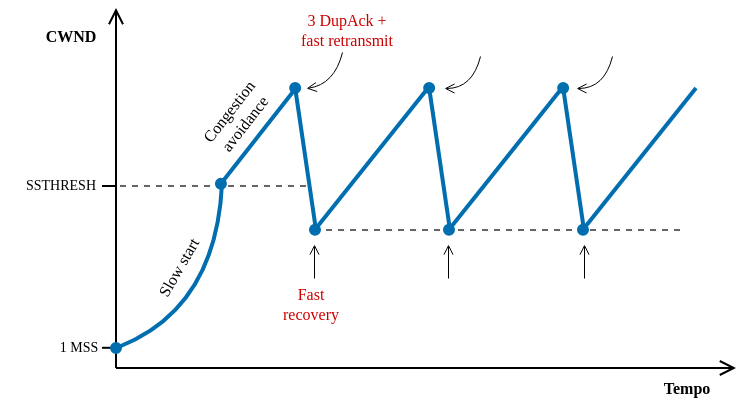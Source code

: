 <mxfile version="20.2.3" type="device"><diagram id="AzqDClET7dcJzGsHR13M" name="Page-1"><mxGraphModel dx="583" dy="300" grid="1" gridSize="10" guides="1" tooltips="1" connect="1" arrows="1" fold="1" page="1" pageScale="1" pageWidth="827" pageHeight="1169" math="0" shadow="0"><root><mxCell id="0"/><mxCell id="1" parent="0"/><mxCell id="4LlHewgeZpNHde9opoDH-20" value="" style="endArrow=none;dashed=1;html=1;strokeWidth=1;rounded=0;shadow=0;fontFamily=Bahnschrift;fontSize=8;fontColor=#000000;startSize=0;endSize=6;sourcePerimeterSpacing=0;jumpSize=6;strokeColor=#000000;opacity=60;" edge="1" parent="1"><mxGeometry width="50" height="50" relative="1" as="geometry"><mxPoint x="339" y="211" as="sourcePoint"/><mxPoint x="523" y="211" as="targetPoint"/></mxGeometry></mxCell><mxCell id="uaC6J0QnaKZKQnQRaUaz-80" value="" style="endArrow=none;dashed=1;html=1;strokeWidth=1;rounded=0;shadow=0;fontFamily=Bahnschrift;fontSize=8;fontColor=#000000;startSize=0;endSize=6;sourcePerimeterSpacing=0;jumpSize=6;strokeColor=#000000;opacity=60;" parent="1" edge="1"><mxGeometry width="50" height="50" relative="1" as="geometry"><mxPoint x="242" y="189" as="sourcePoint"/><mxPoint x="337" y="189" as="targetPoint"/></mxGeometry></mxCell><mxCell id="uaC6J0QnaKZKQnQRaUaz-74" value="" style="endArrow=open;html=1;rounded=0;fontFamily=Bahnschrift;fontSize=8;fontColor=#000000;startSize=14;endSize=6;strokeColor=#000000;curved=1;strokeWidth=1;endFill=0;" parent="1" edge="1"><mxGeometry width="50" height="50" relative="1" as="geometry"><mxPoint x="240" y="280" as="sourcePoint"/><mxPoint x="240" y="100" as="targetPoint"/></mxGeometry></mxCell><mxCell id="uaC6J0QnaKZKQnQRaUaz-75" value="" style="endArrow=open;html=1;rounded=0;fontFamily=Bahnschrift;fontSize=8;fontColor=#000000;startSize=14;endSize=6;strokeColor=#000000;curved=1;strokeWidth=1;endFill=0;" parent="1" edge="1"><mxGeometry width="50" height="50" relative="1" as="geometry"><mxPoint x="240" y="280" as="sourcePoint"/><mxPoint x="550" y="280" as="targetPoint"/></mxGeometry></mxCell><mxCell id="uaC6J0QnaKZKQnQRaUaz-78" value="Slow start" style="text;html=1;align=center;verticalAlign=middle;resizable=0;points=[];autosize=1;strokeColor=none;fillColor=none;fontSize=8;fontFamily=Bahnschrift;fontColor=#000000;rotation=-60;" parent="1" vertex="1"><mxGeometry x="241" y="220" width="60" height="20" as="geometry"/></mxCell><mxCell id="uaC6J0QnaKZKQnQRaUaz-79" value="&lt;div&gt;Congestion&lt;/div&gt;&lt;div&gt;avoidance&lt;/div&gt;" style="text;html=1;align=center;verticalAlign=middle;resizable=0;points=[];autosize=1;strokeColor=none;fillColor=none;fontSize=8;fontFamily=Bahnschrift;fontColor=#000000;rotation=-52.1;" parent="1" vertex="1"><mxGeometry x="270" y="140" width="60" height="30" as="geometry"/></mxCell><mxCell id="uaC6J0QnaKZKQnQRaUaz-82" value="1 MSS" style="text;html=1;align=center;verticalAlign=middle;resizable=0;points=[];autosize=1;strokeColor=none;fillColor=none;fontSize=7;fontFamily=Bahnschrift;fontColor=#000000;" parent="1" vertex="1"><mxGeometry x="201" y="260" width="40" height="20" as="geometry"/></mxCell><mxCell id="uaC6J0QnaKZKQnQRaUaz-83" value="" style="endArrow=none;html=1;rounded=0;shadow=0;fontFamily=Bahnschrift;fontSize=8;fontColor=#000000;startSize=0;endSize=6;sourcePerimeterSpacing=0;strokeColor=#000000;strokeWidth=1;jumpSize=6;" parent="1" edge="1"><mxGeometry width="50" height="50" relative="1" as="geometry"><mxPoint x="233" y="189" as="sourcePoint"/><mxPoint x="240" y="189" as="targetPoint"/></mxGeometry></mxCell><mxCell id="uaC6J0QnaKZKQnQRaUaz-84" value="" style="endArrow=none;html=1;rounded=0;shadow=0;fontFamily=Bahnschrift;fontSize=8;fontColor=#000000;startSize=0;endSize=6;sourcePerimeterSpacing=0;strokeColor=#000000;strokeWidth=1;jumpSize=6;" parent="1" edge="1"><mxGeometry width="50" height="50" relative="1" as="geometry"><mxPoint x="233" y="269.9" as="sourcePoint"/><mxPoint x="240" y="269.9" as="targetPoint"/></mxGeometry></mxCell><mxCell id="uaC6J0QnaKZKQnQRaUaz-85" value="CWND" style="text;html=1;align=center;verticalAlign=middle;resizable=0;points=[];autosize=1;strokeColor=none;fillColor=none;fontSize=8;fontFamily=Bahnschrift;fontColor=#000000;fontStyle=1" parent="1" vertex="1"><mxGeometry x="192" y="104" width="50" height="20" as="geometry"/></mxCell><mxCell id="uaC6J0QnaKZKQnQRaUaz-86" value="Tempo" style="text;html=1;align=center;verticalAlign=middle;resizable=0;points=[];autosize=1;strokeColor=none;fillColor=none;fontSize=8;fontFamily=Bahnschrift;fontColor=#000000;fontStyle=1" parent="1" vertex="1"><mxGeometry x="500" y="280" width="50" height="20" as="geometry"/></mxCell><mxCell id="uaC6J0QnaKZKQnQRaUaz-76" value="" style="endArrow=none;html=1;rounded=0;fontFamily=Bahnschrift;fontSize=8;fontColor=#000000;startSize=4;endSize=14;strokeColor=#006EAF;strokeWidth=2;curved=1;fillColor=#1ba1e2;startArrow=oval;startFill=1;" parent="1" edge="1"><mxGeometry width="50" height="50" relative="1" as="geometry"><mxPoint x="240" y="270" as="sourcePoint"/><mxPoint x="293" y="188" as="targetPoint"/><Array as="points"><mxPoint x="290" y="250"/></Array></mxGeometry></mxCell><mxCell id="4LlHewgeZpNHde9opoDH-2" value="" style="endArrow=none;html=1;fontFamily=Bahnschrift;fontSize=8;fontColor=#000000;startSize=0;endSize=14;strokeColor=#006EAF;strokeWidth=2;fillColor=#1ba1e2;rounded=0;jumpSize=6;shadow=0;sourcePerimeterSpacing=0;startArrow=circle;startFill=1;" edge="1" parent="1"><mxGeometry width="50" height="50" relative="1" as="geometry"><mxPoint x="329" y="136" as="sourcePoint"/><mxPoint x="340" y="211" as="targetPoint"/></mxGeometry></mxCell><mxCell id="4LlHewgeZpNHde9opoDH-9" value="SSTHRESH" style="text;html=1;align=center;verticalAlign=middle;resizable=0;points=[];autosize=1;strokeColor=none;fillColor=none;fontSize=7;fontFamily=Bahnschrift;fontColor=#000000;" vertex="1" parent="1"><mxGeometry x="182" y="179" width="60" height="20" as="geometry"/></mxCell><mxCell id="uaC6J0QnaKZKQnQRaUaz-77" value="" style="endArrow=none;html=1;fontFamily=Bahnschrift;fontSize=8;fontColor=#000000;startSize=0;endSize=14;strokeColor=#006EAF;strokeWidth=2;fillColor=#1ba1e2;rounded=0;jumpSize=6;shadow=0;sourcePerimeterSpacing=0;startArrow=circle;startFill=1;" parent="1" edge="1"><mxGeometry width="50" height="50" relative="1" as="geometry"><mxPoint x="290" y="191" as="sourcePoint"/><mxPoint x="330" y="140" as="targetPoint"/></mxGeometry></mxCell><mxCell id="4LlHewgeZpNHde9opoDH-17" value="" style="endArrow=none;html=1;fontFamily=Bahnschrift;fontSize=8;fontColor=#000000;startSize=0;endSize=14;strokeColor=#006EAF;strokeWidth=2;fillColor=#1ba1e2;rounded=0;jumpSize=6;shadow=0;sourcePerimeterSpacing=0;startArrow=circle;startFill=1;" edge="1" parent="1"><mxGeometry width="50" height="50" relative="1" as="geometry"><mxPoint x="337" y="214" as="sourcePoint"/><mxPoint x="396" y="140" as="targetPoint"/></mxGeometry></mxCell><mxCell id="4LlHewgeZpNHde9opoDH-18" value="" style="endArrow=none;html=1;fontFamily=Bahnschrift;fontSize=8;fontColor=#000000;startSize=0;endSize=14;strokeColor=#006EAF;strokeWidth=2;fillColor=#1ba1e2;rounded=0;jumpSize=6;shadow=0;sourcePerimeterSpacing=0;startArrow=circle;startFill=1;" edge="1" parent="1"><mxGeometry width="50" height="50" relative="1" as="geometry"><mxPoint x="396" y="136" as="sourcePoint"/><mxPoint x="407" y="211" as="targetPoint"/></mxGeometry></mxCell><mxCell id="4LlHewgeZpNHde9opoDH-19" value="" style="endArrow=none;html=1;fontFamily=Bahnschrift;fontSize=8;fontColor=#000000;startSize=0;endSize=14;strokeColor=#006EAF;strokeWidth=2;fillColor=#1ba1e2;rounded=0;jumpSize=6;shadow=0;sourcePerimeterSpacing=0;startArrow=circle;startFill=1;" edge="1" parent="1"><mxGeometry width="50" height="50" relative="1" as="geometry"><mxPoint x="404.0" y="214" as="sourcePoint"/><mxPoint x="463" y="140" as="targetPoint"/></mxGeometry></mxCell><mxCell id="4LlHewgeZpNHde9opoDH-21" value="&lt;div&gt;Fast&lt;/div&gt;&lt;div&gt;recovery&lt;/div&gt;" style="text;html=1;align=center;verticalAlign=middle;resizable=0;points=[];autosize=1;strokeColor=none;fillColor=none;fontSize=8;fontColor=#CC0000;fontFamily=Bahnschrift;" vertex="1" parent="1"><mxGeometry x="312" y="233" width="50" height="30" as="geometry"/></mxCell><mxCell id="4LlHewgeZpNHde9opoDH-22" value="&lt;div&gt;3 DupAck +&lt;/div&gt;&lt;div&gt;fast retransmit&lt;br&gt;&lt;/div&gt;" style="text;html=1;align=center;verticalAlign=middle;resizable=0;points=[];autosize=1;strokeColor=none;fillColor=none;fontSize=8;fontColor=#CC0000;fontFamily=Bahnschrift;rotation=0;" vertex="1" parent="1"><mxGeometry x="315" y="96" width="80" height="30" as="geometry"/></mxCell><mxCell id="4LlHewgeZpNHde9opoDH-24" value="" style="endArrow=none;html=1;fontFamily=Bahnschrift;fontSize=6;fontColor=#CC0000;curved=1;sketch=0;endFill=0;shadow=0;endSize=4;strokeColor=default;strokeWidth=0.5;startSize=4;startArrow=open;startFill=0;" edge="1" parent="1"><mxGeometry width="50" height="50" relative="1" as="geometry"><mxPoint x="335" y="140" as="sourcePoint"/><mxPoint x="353" y="122" as="targetPoint"/><Array as="points"><mxPoint x="349" y="138"/></Array></mxGeometry></mxCell><mxCell id="4LlHewgeZpNHde9opoDH-27" value="" style="endArrow=none;html=1;fontFamily=Bahnschrift;fontSize=8;fontColor=#000000;startSize=0;endSize=14;strokeColor=#006EAF;strokeWidth=2;fillColor=#1ba1e2;rounded=0;jumpSize=6;shadow=0;sourcePerimeterSpacing=0;startArrow=circle;startFill=1;" edge="1" parent="1"><mxGeometry width="50" height="50" relative="1" as="geometry"><mxPoint x="463" y="136" as="sourcePoint"/><mxPoint x="474" y="211" as="targetPoint"/></mxGeometry></mxCell><mxCell id="4LlHewgeZpNHde9opoDH-28" value="" style="endArrow=none;html=1;fontFamily=Bahnschrift;fontSize=8;fontColor=#000000;startSize=0;endSize=14;strokeColor=#006EAF;strokeWidth=2;fillColor=#1ba1e2;rounded=0;jumpSize=6;shadow=0;sourcePerimeterSpacing=0;startArrow=circle;startFill=1;" edge="1" parent="1"><mxGeometry width="50" height="50" relative="1" as="geometry"><mxPoint x="471.0" y="214.0" as="sourcePoint"/><mxPoint x="530" y="140" as="targetPoint"/></mxGeometry></mxCell><mxCell id="4LlHewgeZpNHde9opoDH-31" value="" style="endArrow=none;html=1;fontFamily=Bahnschrift;fontSize=6;fontColor=#CC0000;curved=1;sketch=0;endFill=0;shadow=0;endSize=4;strokeColor=default;strokeWidth=0.5;startSize=4;startArrow=open;startFill=0;" edge="1" parent="1"><mxGeometry width="50" height="50" relative="1" as="geometry"><mxPoint x="404" y="140" as="sourcePoint"/><mxPoint x="422.0" y="124.0" as="targetPoint"/><Array as="points"><mxPoint x="418" y="140"/></Array></mxGeometry></mxCell><mxCell id="4LlHewgeZpNHde9opoDH-32" value="" style="endArrow=none;html=1;fontFamily=Bahnschrift;fontSize=6;fontColor=#CC0000;curved=1;sketch=0;endFill=0;shadow=0;endSize=4;strokeColor=default;strokeWidth=0.5;startSize=4;startArrow=open;startFill=0;" edge="1" parent="1"><mxGeometry width="50" height="50" relative="1" as="geometry"><mxPoint x="470" y="140" as="sourcePoint"/><mxPoint x="488.0" y="124.0" as="targetPoint"/><Array as="points"><mxPoint x="484" y="140"/></Array></mxGeometry></mxCell><mxCell id="4LlHewgeZpNHde9opoDH-35" value="" style="endArrow=none;html=1;fontFamily=Bahnschrift;fontSize=6;fontColor=#CC0000;sketch=0;endFill=0;shadow=0;endSize=4;strokeColor=default;strokeWidth=0.5;startSize=4;startArrow=open;startFill=0;rounded=0;" edge="1" parent="1"><mxGeometry width="50" height="50" relative="1" as="geometry"><mxPoint x="339" y="218" as="sourcePoint"/><mxPoint x="339" y="235" as="targetPoint"/><Array as="points"/></mxGeometry></mxCell><mxCell id="4LlHewgeZpNHde9opoDH-36" value="" style="endArrow=none;html=1;fontFamily=Bahnschrift;fontSize=6;fontColor=#CC0000;sketch=0;endFill=0;shadow=0;endSize=4;strokeColor=default;strokeWidth=0.5;startSize=4;startArrow=open;startFill=0;rounded=0;" edge="1" parent="1"><mxGeometry width="50" height="50" relative="1" as="geometry"><mxPoint x="406" y="218" as="sourcePoint"/><mxPoint x="406" y="235" as="targetPoint"/><Array as="points"/></mxGeometry></mxCell><mxCell id="4LlHewgeZpNHde9opoDH-37" value="" style="endArrow=none;html=1;fontFamily=Bahnschrift;fontSize=6;fontColor=#CC0000;sketch=0;endFill=0;shadow=0;endSize=4;strokeColor=default;strokeWidth=0.5;startSize=4;startArrow=open;startFill=0;rounded=0;" edge="1" parent="1"><mxGeometry width="50" height="50" relative="1" as="geometry"><mxPoint x="474" y="218" as="sourcePoint"/><mxPoint x="474" y="235" as="targetPoint"/><Array as="points"/></mxGeometry></mxCell></root></mxGraphModel></diagram></mxfile>